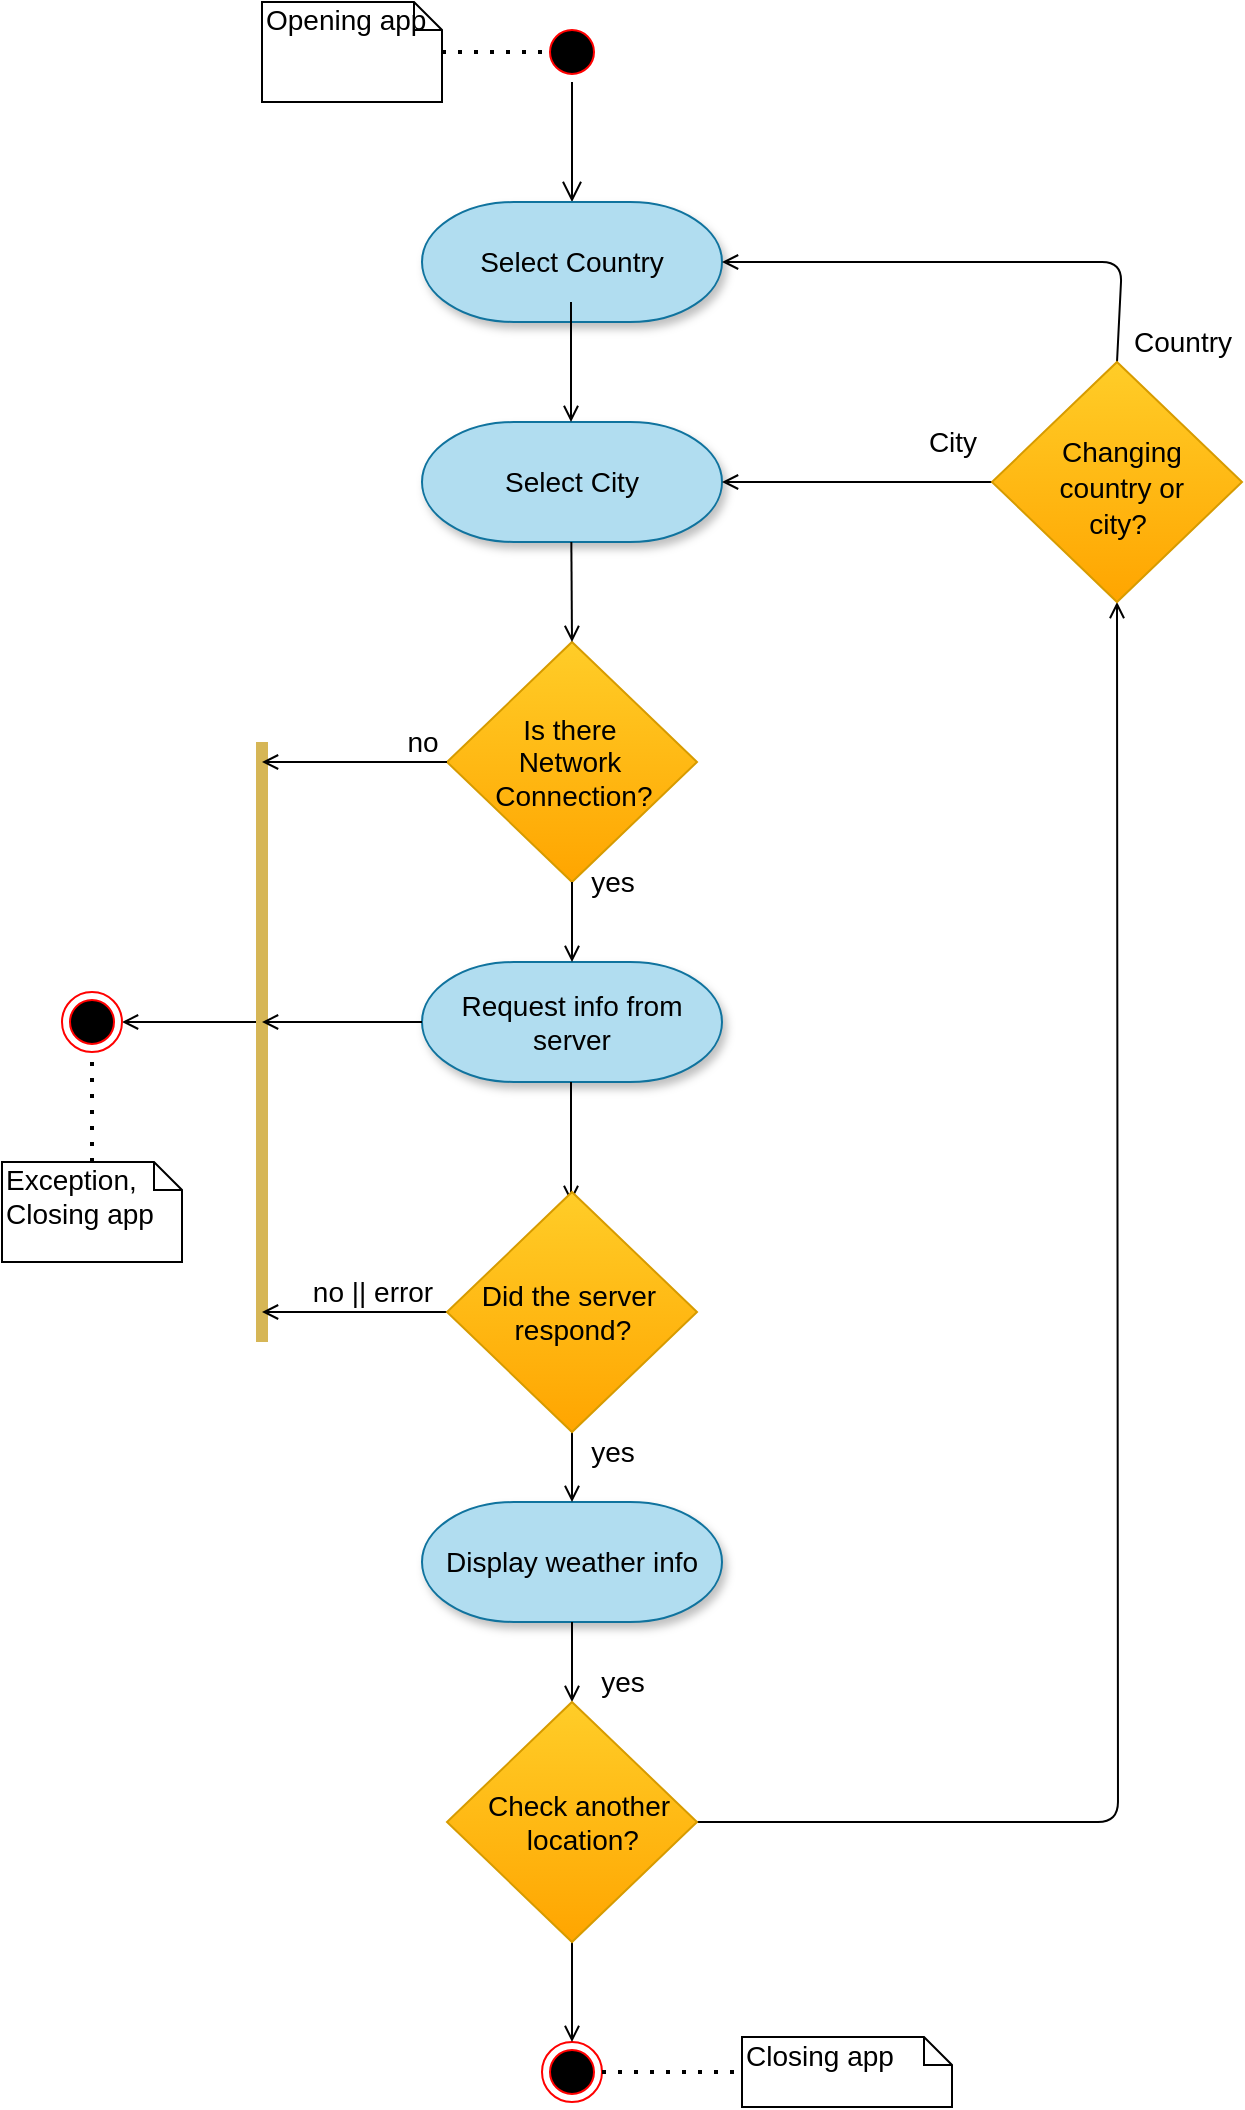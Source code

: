 <mxfile version="14.1.9" type="device"><diagram id="q8NKTrX51i8n44cGq-GH" name="Page-1"><mxGraphModel dx="1367" dy="786" grid="1" gridSize="10" guides="1" tooltips="1" connect="1" arrows="1" fold="1" page="1" pageScale="1" pageWidth="850" pageHeight="1100" math="0" shadow="0"><root><mxCell id="0"/><mxCell id="1" parent="0"/><mxCell id="IDaPLxb0Dq1N26xkKoOE-135" value="" style="endArrow=open;html=1;strokeWidth=1;jumpSize=1;endFill=0;entryX=0.5;entryY=1;entryDx=0;entryDy=0;" edge="1" parent="1" target="IDaPLxb0Dq1N26xkKoOE-99"><mxGeometry width="50" height="50" relative="1" as="geometry"><mxPoint x="150" y="720" as="sourcePoint"/><mxPoint x="160" y="730" as="targetPoint"/></mxGeometry></mxCell><mxCell id="IDaPLxb0Dq1N26xkKoOE-56" value="" style="ellipse;html=1;shape=startState;fillColor=#000000;strokeColor=#ff0000;" vertex="1" parent="1"><mxGeometry x="290" y="220" width="30" height="30" as="geometry"/></mxCell><mxCell id="IDaPLxb0Dq1N26xkKoOE-57" value="" style="edgeStyle=orthogonalEdgeStyle;html=1;verticalAlign=bottom;endArrow=open;endSize=8;entryX=0.5;entryY=0;entryDx=0;entryDy=0;entryPerimeter=0;" edge="1" parent="1" source="IDaPLxb0Dq1N26xkKoOE-56" target="IDaPLxb0Dq1N26xkKoOE-61"><mxGeometry relative="1" as="geometry"><mxPoint x="305" y="320" as="targetPoint"/></mxGeometry></mxCell><mxCell id="IDaPLxb0Dq1N26xkKoOE-58" value="" style="ellipse;html=1;shape=endState;fillColor=#000000;strokeColor=#ff0000;" vertex="1" parent="1"><mxGeometry x="290" y="1230" width="30" height="30" as="geometry"/></mxCell><mxCell id="IDaPLxb0Dq1N26xkKoOE-60" value="&lt;span style=&quot;font-size: 14px;&quot;&gt;&lt;font style=&quot;font-size: 14px;&quot;&gt;Select City&lt;/font&gt;&lt;/span&gt;" style="strokeWidth=1;html=1;shape=mxgraph.flowchart.terminator;whiteSpace=wrap;rounded=1;shadow=1;sketch=0;fillColor=#b1ddf0;strokeColor=#10739e;fontSize=14;" vertex="1" parent="1"><mxGeometry x="230" y="420" width="150" height="60" as="geometry"/></mxCell><mxCell id="IDaPLxb0Dq1N26xkKoOE-61" value="&lt;font style=&quot;font-size: 14px;&quot;&gt;Select Country&lt;/font&gt;" style="strokeWidth=1;html=1;shape=mxgraph.flowchart.terminator;whiteSpace=wrap;rounded=1;shadow=1;sketch=0;fillColor=#b1ddf0;strokeColor=#10739e;fontSize=14;" vertex="1" parent="1"><mxGeometry x="230" y="310" width="150" height="60" as="geometry"/></mxCell><mxCell id="IDaPLxb0Dq1N26xkKoOE-62" value="&lt;font style=&quot;font-size: 14px;&quot;&gt;Request info from server&lt;/font&gt;" style="strokeWidth=1;html=1;shape=mxgraph.flowchart.terminator;whiteSpace=wrap;rounded=1;shadow=1;sketch=0;fillColor=#b1ddf0;strokeColor=#10739e;fontSize=14;" vertex="1" parent="1"><mxGeometry x="230" y="690" width="150" height="60" as="geometry"/></mxCell><mxCell id="IDaPLxb0Dq1N26xkKoOE-63" value="" style="endArrow=none;html=1;strokeWidth=6;fillColor=#fff2cc;strokeColor=#d6b656;gradientColor=#ffd966;" edge="1" parent="1"><mxGeometry width="50" height="50" relative="1" as="geometry"><mxPoint x="150" y="580" as="sourcePoint"/><mxPoint x="150" y="880" as="targetPoint"/></mxGeometry></mxCell><mxCell id="IDaPLxb0Dq1N26xkKoOE-65" value="" style="endArrow=open;html=1;strokeWidth=1;jumpSize=1;endFill=0;exitX=0.5;exitY=1;exitDx=0;exitDy=0;exitPerimeter=0;" edge="1" parent="1"><mxGeometry width="50" height="50" relative="1" as="geometry"><mxPoint x="304.5" y="360" as="sourcePoint"/><mxPoint x="304.5" y="420" as="targetPoint"/></mxGeometry></mxCell><mxCell id="IDaPLxb0Dq1N26xkKoOE-69" value="" style="rhombus;whiteSpace=wrap;html=1;gradientColor=#ffa500;fillColor=#ffcd28;strokeColor=#d79b00;" vertex="1" parent="1"><mxGeometry x="242.5" y="530" width="125" height="120" as="geometry"/></mxCell><mxCell id="IDaPLxb0Dq1N26xkKoOE-71" style="edgeStyle=orthogonalEdgeStyle;rounded=0;jumpSize=1;orthogonalLoop=1;jettySize=auto;html=1;exitX=0.5;exitY=1;exitDx=0;exitDy=0;exitPerimeter=0;endArrow=open;endFill=0;strokeColor=#000000;strokeWidth=1;" edge="1" parent="1" source="IDaPLxb0Dq1N26xkKoOE-62" target="IDaPLxb0Dq1N26xkKoOE-62"><mxGeometry relative="1" as="geometry"/></mxCell><mxCell id="IDaPLxb0Dq1N26xkKoOE-74" value="" style="endArrow=open;html=1;strokeWidth=1;jumpSize=1;endFill=0;exitX=0;exitY=0.5;exitDx=0;exitDy=0;" edge="1" parent="1" source="IDaPLxb0Dq1N26xkKoOE-69"><mxGeometry width="50" height="50" relative="1" as="geometry"><mxPoint x="235" y="590" as="sourcePoint"/><mxPoint x="150" y="590" as="targetPoint"/></mxGeometry></mxCell><mxCell id="IDaPLxb0Dq1N26xkKoOE-76" value="" style="endArrow=open;html=1;strokeWidth=1;jumpSize=1;endFill=0;exitX=0.5;exitY=1;exitDx=0;exitDy=0;exitPerimeter=0;" edge="1" parent="1"><mxGeometry width="50" height="50" relative="1" as="geometry"><mxPoint x="304.5" y="750" as="sourcePoint"/><mxPoint x="304.5" y="810" as="targetPoint"/></mxGeometry></mxCell><mxCell id="IDaPLxb0Dq1N26xkKoOE-77" value="&lt;font style=&quot;font-size: 14px;&quot;&gt;Display weather info&lt;/font&gt;" style="strokeWidth=1;html=1;shape=mxgraph.flowchart.terminator;whiteSpace=wrap;rounded=1;shadow=1;sketch=0;fillColor=#b1ddf0;strokeColor=#10739e;fontSize=14;" vertex="1" parent="1"><mxGeometry x="230" y="960" width="150" height="60" as="geometry"/></mxCell><mxCell id="IDaPLxb0Dq1N26xkKoOE-78" value="" style="endArrow=open;html=1;strokeWidth=1;jumpSize=1;endFill=0;exitX=0.5;exitY=1;exitDx=0;exitDy=0;" edge="1" parent="1" source="IDaPLxb0Dq1N26xkKoOE-69"><mxGeometry width="50" height="50" relative="1" as="geometry"><mxPoint x="335.5" y="790" as="sourcePoint"/><mxPoint x="305" y="690" as="targetPoint"/></mxGeometry></mxCell><mxCell id="IDaPLxb0Dq1N26xkKoOE-83" value="&lt;font style=&quot;font-size: 14px;&quot;&gt;no || error&lt;/font&gt;" style="text;html=1;align=center;verticalAlign=middle;resizable=0;points=[];autosize=1;fontSize=14;" vertex="1" parent="1"><mxGeometry x="165" y="845" width="80" height="20" as="geometry"/></mxCell><mxCell id="IDaPLxb0Dq1N26xkKoOE-85" value="" style="endArrow=open;html=1;strokeWidth=1;jumpSize=1;endFill=0;entryX=0.5;entryY=0;entryDx=0;entryDy=0;" edge="1" parent="1" target="IDaPLxb0Dq1N26xkKoOE-69"><mxGeometry width="50" height="50" relative="1" as="geometry"><mxPoint x="304.67" y="480" as="sourcePoint"/><mxPoint x="304.5" y="555" as="targetPoint"/><Array as="points"><mxPoint x="305" y="530"/></Array></mxGeometry></mxCell><mxCell id="IDaPLxb0Dq1N26xkKoOE-87" value="" style="endArrow=open;html=1;strokeWidth=1;jumpSize=1;endFill=0;exitX=0;exitY=0.5;exitDx=0;exitDy=0;" edge="1" parent="1" source="IDaPLxb0Dq1N26xkKoOE-127"><mxGeometry width="50" height="50" relative="1" as="geometry"><mxPoint x="270" y="850" as="sourcePoint"/><mxPoint x="150" y="865" as="targetPoint"/></mxGeometry></mxCell><mxCell id="IDaPLxb0Dq1N26xkKoOE-92" value="" style="endArrow=open;html=1;strokeWidth=1;jumpSize=1;endFill=0;exitX=1;exitY=0.5;exitDx=0;exitDy=0;entryX=0.5;entryY=1;entryDx=0;entryDy=0;" edge="1" parent="1" target="IDaPLxb0Dq1N26xkKoOE-128" source="IDaPLxb0Dq1N26xkKoOE-126"><mxGeometry width="50" height="50" relative="1" as="geometry"><mxPoint x="350.0" y="1100" as="sourcePoint"/><mxPoint x="580.0" y="490" as="targetPoint"/><Array as="points"><mxPoint x="578" y="1120"/></Array></mxGeometry></mxCell><mxCell id="IDaPLxb0Dq1N26xkKoOE-93" value="" style="endArrow=open;html=1;strokeWidth=1;jumpSize=1;endFill=0;exitX=0.5;exitY=1;exitDx=0;exitDy=0;entryX=0.5;entryY=0;entryDx=0;entryDy=0;" edge="1" parent="1" source="IDaPLxb0Dq1N26xkKoOE-126" target="IDaPLxb0Dq1N26xkKoOE-58"><mxGeometry width="50" height="50" relative="1" as="geometry"><mxPoint x="309.46" y="1140.0" as="sourcePoint"/><mxPoint x="309.29" y="1215" as="targetPoint"/></mxGeometry></mxCell><mxCell id="IDaPLxb0Dq1N26xkKoOE-95" value="" style="endArrow=open;html=1;strokeWidth=1;jumpSize=1;endFill=0;exitX=0;exitY=0.5;exitDx=0;exitDy=0;exitPerimeter=0;" edge="1" parent="1" source="IDaPLxb0Dq1N26xkKoOE-62"><mxGeometry width="50" height="50" relative="1" as="geometry"><mxPoint x="180" y="720" as="sourcePoint"/><mxPoint x="150" y="720" as="targetPoint"/></mxGeometry></mxCell><mxCell id="IDaPLxb0Dq1N26xkKoOE-96" value="&lt;font style=&quot;font-size: 14px;&quot;&gt;Is there &lt;br style=&quot;font-size: 14px;&quot;&gt;Network&lt;br style=&quot;font-size: 14px;&quot;&gt;&amp;nbsp;Connection?&lt;/font&gt;" style="text;html=1;align=center;verticalAlign=middle;resizable=0;points=[];autosize=1;overflow=block;fontSize=14;" vertex="1" parent="1"><mxGeometry x="255" y="565" width="100" height="50" as="geometry"/></mxCell><mxCell id="IDaPLxb0Dq1N26xkKoOE-97" value="&lt;font style=&quot;font-size: 14px;&quot;&gt;yes&lt;/font&gt;" style="text;html=1;align=center;verticalAlign=middle;resizable=0;points=[];autosize=1;fontSize=14;" vertex="1" parent="1"><mxGeometry x="305" y="640" width="40" height="20" as="geometry"/></mxCell><mxCell id="IDaPLxb0Dq1N26xkKoOE-98" value="&lt;font style=&quot;font-size: 14px;&quot;&gt;no&lt;/font&gt;" style="text;html=1;align=center;verticalAlign=middle;resizable=0;points=[];autosize=1;fontSize=14;" vertex="1" parent="1"><mxGeometry x="215" y="570" width="30" height="20" as="geometry"/></mxCell><mxCell id="IDaPLxb0Dq1N26xkKoOE-99" value="" style="ellipse;html=1;shape=endState;fillColor=#000000;strokeColor=#ff0000;direction=north;" vertex="1" parent="1"><mxGeometry x="50" y="705" width="30" height="30" as="geometry"/></mxCell><mxCell id="IDaPLxb0Dq1N26xkKoOE-100" value="Exception,&lt;br style=&quot;font-size: 14px;&quot;&gt;Closing app" style="shape=note;whiteSpace=wrap;html=1;size=14;verticalAlign=top;align=left;spacingTop=-6;fontSize=14;" vertex="1" parent="1"><mxGeometry x="20" y="790" width="90" height="50" as="geometry"/></mxCell><mxCell id="IDaPLxb0Dq1N26xkKoOE-102" value="" style="endArrow=none;dashed=1;html=1;dashPattern=1 3;strokeWidth=2;entryX=0;entryY=0.5;entryDx=0;entryDy=0;exitX=0.5;exitY=0;exitDx=0;exitDy=0;exitPerimeter=0;" edge="1" parent="1" source="IDaPLxb0Dq1N26xkKoOE-100" target="IDaPLxb0Dq1N26xkKoOE-99"><mxGeometry width="50" height="50" relative="1" as="geometry"><mxPoint x="200" y="720" as="sourcePoint"/><mxPoint x="300" y="620" as="targetPoint"/></mxGeometry></mxCell><mxCell id="IDaPLxb0Dq1N26xkKoOE-103" value="" style="endArrow=open;html=1;strokeWidth=1;jumpSize=1;endFill=0;entryX=0.5;entryY=0;entryDx=0;entryDy=0;entryPerimeter=0;exitX=0.5;exitY=1;exitDx=0;exitDy=0;" edge="1" parent="1" source="IDaPLxb0Dq1N26xkKoOE-127" target="IDaPLxb0Dq1N26xkKoOE-77"><mxGeometry width="50" height="50" relative="1" as="geometry"><mxPoint x="305" y="920" as="sourcePoint"/><mxPoint x="304.5" y="950" as="targetPoint"/></mxGeometry></mxCell><mxCell id="IDaPLxb0Dq1N26xkKoOE-104" value="&lt;font style=&quot;font-size: 14px;&quot;&gt;yes&lt;/font&gt;" style="text;html=1;align=center;verticalAlign=middle;resizable=0;points=[];autosize=1;fontSize=14;" vertex="1" parent="1"><mxGeometry x="305" y="925" width="40" height="20" as="geometry"/></mxCell><mxCell id="IDaPLxb0Dq1N26xkKoOE-113" value="&lt;font style=&quot;font-size: 14px;&quot;&gt;yes&lt;/font&gt;" style="text;html=1;align=center;verticalAlign=middle;resizable=0;points=[];autosize=1;fontSize=14;" vertex="1" parent="1"><mxGeometry x="310" y="1040" width="40" height="20" as="geometry"/></mxCell><mxCell id="IDaPLxb0Dq1N26xkKoOE-114" value="&lt;font style=&quot;font-size: 14px;&quot;&gt;no&lt;/font&gt;" style="text;html=1;align=center;verticalAlign=middle;resizable=0;points=[];autosize=1;fontSize=14;" vertex="1" parent="1"><mxGeometry x="310" y="1130" width="30" height="20" as="geometry"/></mxCell><mxCell id="IDaPLxb0Dq1N26xkKoOE-115" value="&lt;font style=&quot;font-size: 14px;&quot;&gt;Closing app&lt;/font&gt;" style="shape=note;whiteSpace=wrap;html=1;size=14;verticalAlign=top;align=left;spacingTop=-6;fontSize=14;" vertex="1" parent="1"><mxGeometry x="390" y="1227.5" width="105" height="35" as="geometry"/></mxCell><mxCell id="IDaPLxb0Dq1N26xkKoOE-116" value="" style="endArrow=none;dashed=1;html=1;dashPattern=1 3;strokeWidth=2;entryX=0;entryY=0.5;entryDx=0;entryDy=0;exitX=1;exitY=0.5;exitDx=0;exitDy=0;entryPerimeter=0;" edge="1" parent="1" source="IDaPLxb0Dq1N26xkKoOE-58" target="IDaPLxb0Dq1N26xkKoOE-115"><mxGeometry width="50" height="50" relative="1" as="geometry"><mxPoint x="368" y="1235" as="sourcePoint"/><mxPoint x="365" y="1180" as="targetPoint"/></mxGeometry></mxCell><mxCell id="IDaPLxb0Dq1N26xkKoOE-117" value="" style="endArrow=open;html=1;strokeWidth=1;jumpSize=1;endFill=0;exitX=0.5;exitY=1;exitDx=0;exitDy=0;exitPerimeter=0;entryX=0.5;entryY=0;entryDx=0;entryDy=0;" edge="1" parent="1" source="IDaPLxb0Dq1N26xkKoOE-77" target="IDaPLxb0Dq1N26xkKoOE-126"><mxGeometry width="50" height="50" relative="1" as="geometry"><mxPoint x="309" y="1030" as="sourcePoint"/><mxPoint x="309" y="1060" as="targetPoint"/></mxGeometry></mxCell><mxCell id="IDaPLxb0Dq1N26xkKoOE-119" value="" style="endArrow=open;html=1;strokeWidth=1;jumpSize=1;endFill=0;entryX=1;entryY=0.5;entryDx=0;entryDy=0;entryPerimeter=0;exitX=0;exitY=0.5;exitDx=0;exitDy=0;" edge="1" parent="1" source="IDaPLxb0Dq1N26xkKoOE-128" target="IDaPLxb0Dq1N26xkKoOE-60"><mxGeometry width="50" height="50" relative="1" as="geometry"><mxPoint x="510" y="470" as="sourcePoint"/><mxPoint x="530.0" y="460" as="targetPoint"/></mxGeometry></mxCell><mxCell id="IDaPLxb0Dq1N26xkKoOE-120" value="" style="endArrow=open;html=1;strokeWidth=1;jumpSize=1;endFill=0;exitX=0.5;exitY=0;exitDx=0;exitDy=0;entryX=1;entryY=0.5;entryDx=0;entryDy=0;entryPerimeter=0;" edge="1" parent="1" source="IDaPLxb0Dq1N26xkKoOE-128" target="IDaPLxb0Dq1N26xkKoOE-61"><mxGeometry width="50" height="50" relative="1" as="geometry"><mxPoint x="580.0" y="410" as="sourcePoint"/><mxPoint x="580" y="330" as="targetPoint"/><Array as="points"><mxPoint x="580" y="340"/></Array></mxGeometry></mxCell><mxCell id="IDaPLxb0Dq1N26xkKoOE-121" value="&lt;font style=&quot;font-size: 14px;&quot;&gt;City&lt;/font&gt;" style="text;html=1;align=center;verticalAlign=middle;resizable=0;points=[];autosize=1;fontSize=14;" vertex="1" parent="1"><mxGeometry x="475" y="420" width="40" height="20" as="geometry"/></mxCell><mxCell id="IDaPLxb0Dq1N26xkKoOE-122" value="&lt;font style=&quot;font-size: 14px;&quot;&gt;Country&lt;/font&gt;" style="text;html=1;align=center;verticalAlign=middle;resizable=0;points=[];autosize=1;fontSize=14;" vertex="1" parent="1"><mxGeometry x="580" y="370" width="60" height="20" as="geometry"/></mxCell><mxCell id="IDaPLxb0Dq1N26xkKoOE-124" value="Opening app" style="shape=note;whiteSpace=wrap;html=1;size=14;verticalAlign=top;align=left;spacingTop=-6;fontSize=14;" vertex="1" parent="1"><mxGeometry x="150" y="210" width="90" height="50" as="geometry"/></mxCell><mxCell id="IDaPLxb0Dq1N26xkKoOE-125" value="" style="endArrow=none;dashed=1;html=1;dashPattern=1 3;strokeWidth=2;fontFamily=Times New Roman;entryX=0;entryY=0.5;entryDx=0;entryDy=0;" edge="1" parent="1" source="IDaPLxb0Dq1N26xkKoOE-124" target="IDaPLxb0Dq1N26xkKoOE-56"><mxGeometry width="50" height="50" relative="1" as="geometry"><mxPoint x="210" y="530" as="sourcePoint"/><mxPoint x="260" y="480" as="targetPoint"/></mxGeometry></mxCell><mxCell id="IDaPLxb0Dq1N26xkKoOE-126" value="" style="rhombus;whiteSpace=wrap;html=1;gradientColor=#ffa500;fillColor=#ffcd28;strokeColor=#d79b00;" vertex="1" parent="1"><mxGeometry x="242.5" y="1060" width="125" height="120" as="geometry"/></mxCell><mxCell id="IDaPLxb0Dq1N26xkKoOE-127" value="" style="rhombus;whiteSpace=wrap;html=1;gradientColor=#ffa500;fillColor=#ffcd28;strokeColor=#d79b00;" vertex="1" parent="1"><mxGeometry x="242.5" y="805" width="125" height="120" as="geometry"/></mxCell><mxCell id="IDaPLxb0Dq1N26xkKoOE-128" value="" style="rhombus;whiteSpace=wrap;html=1;gradientColor=#ffa500;fillColor=#ffcd28;strokeColor=#d79b00;" vertex="1" parent="1"><mxGeometry x="515" y="390" width="125" height="120" as="geometry"/></mxCell><mxCell id="IDaPLxb0Dq1N26xkKoOE-129" value="&lt;span style=&quot;color: rgb(0, 0, 0); font-family: helvetica; font-size: 14px; font-style: normal; font-weight: 400; letter-spacing: normal; text-indent: 0px; text-transform: none; word-spacing: 0px; display: inline; float: none;&quot;&gt;&amp;nbsp;Changing&lt;br style=&quot;font-size: 14px;&quot;&gt;&amp;nbsp;country or &lt;br style=&quot;font-size: 14px;&quot;&gt;city?&lt;/span&gt;" style="text;whiteSpace=wrap;html=1;fontFamily=Times New Roman;align=center;fontSize=14;" vertex="1" parent="1"><mxGeometry x="527.5" y="420" width="100" height="30" as="geometry"/></mxCell><mxCell id="IDaPLxb0Dq1N26xkKoOE-111" value="&lt;font style=&quot;font-size: 14px;&quot;&gt;Did the server&lt;br style=&quot;font-size: 14px;&quot;&gt;&amp;nbsp;respond?&lt;/font&gt;" style="text;html=1;align=center;verticalAlign=middle;resizable=0;points=[];autosize=1;fontSize=14;" vertex="1" parent="1"><mxGeometry x="252.5" y="845" width="100" height="40" as="geometry"/></mxCell><mxCell id="IDaPLxb0Dq1N26xkKoOE-110" value="&lt;font style=&quot;font-size: 14px&quot;&gt;Check another&lt;br&gt;&amp;nbsp;location?&lt;/font&gt;" style="text;html=1;align=center;verticalAlign=middle;resizable=0;points=[];autosize=1;fontSize=14;" vertex="1" parent="1"><mxGeometry x="252.5" y="1100" width="110" height="40" as="geometry"/></mxCell></root></mxGraphModel></diagram></mxfile>